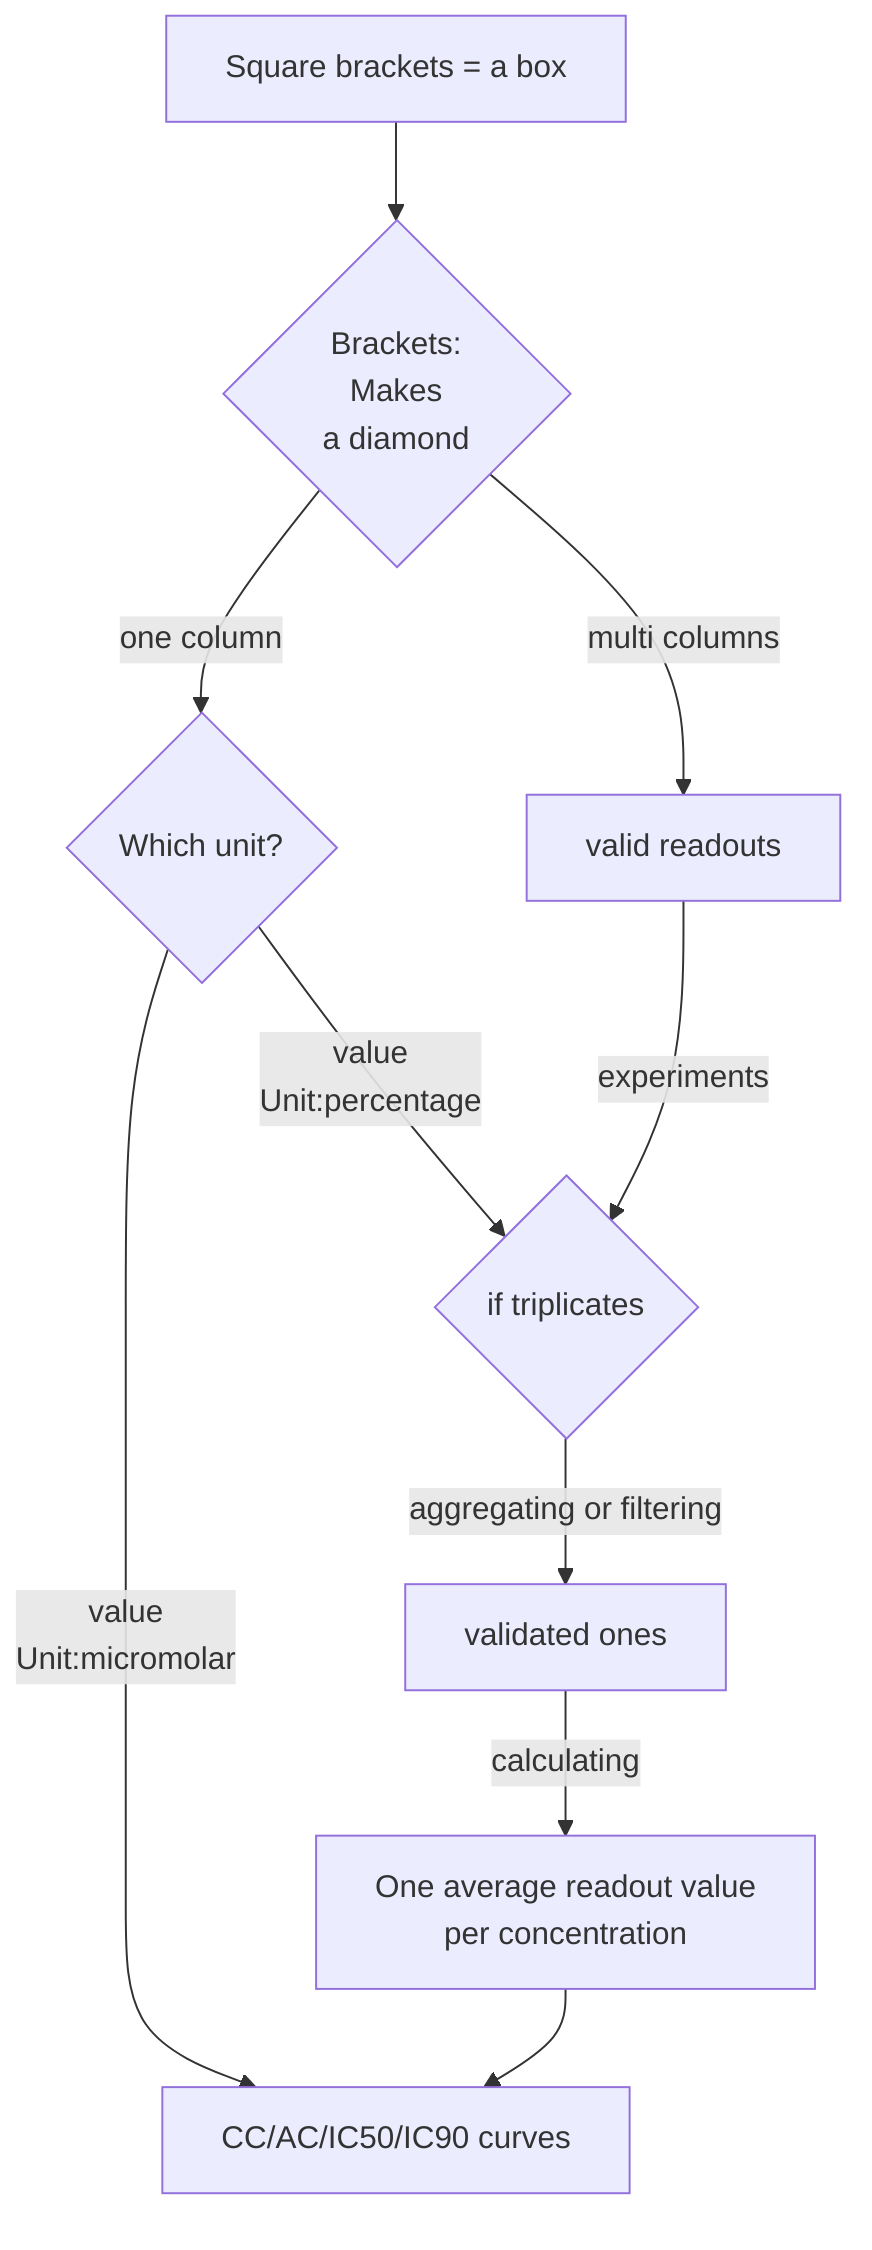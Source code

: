 graph TD

    A[Square brackets = a box]-->B{Brackets: <br>Makes<br> a diamond}
    B-->|one column|V{Which unit?}
    V-->|value <br> Unit:percentage|D
    V-->|value <br> Unit:micromolar|F
    B-->|multi columns|C[valid readouts]
    C-->|experiments|D{if triplicates}
    D-->|aggregating or filtering|E[validated ones]
    E--> |calculating|G[One average readout value <br> per concentration]
    G-->F[CC/AC/IC50/IC90 curves]